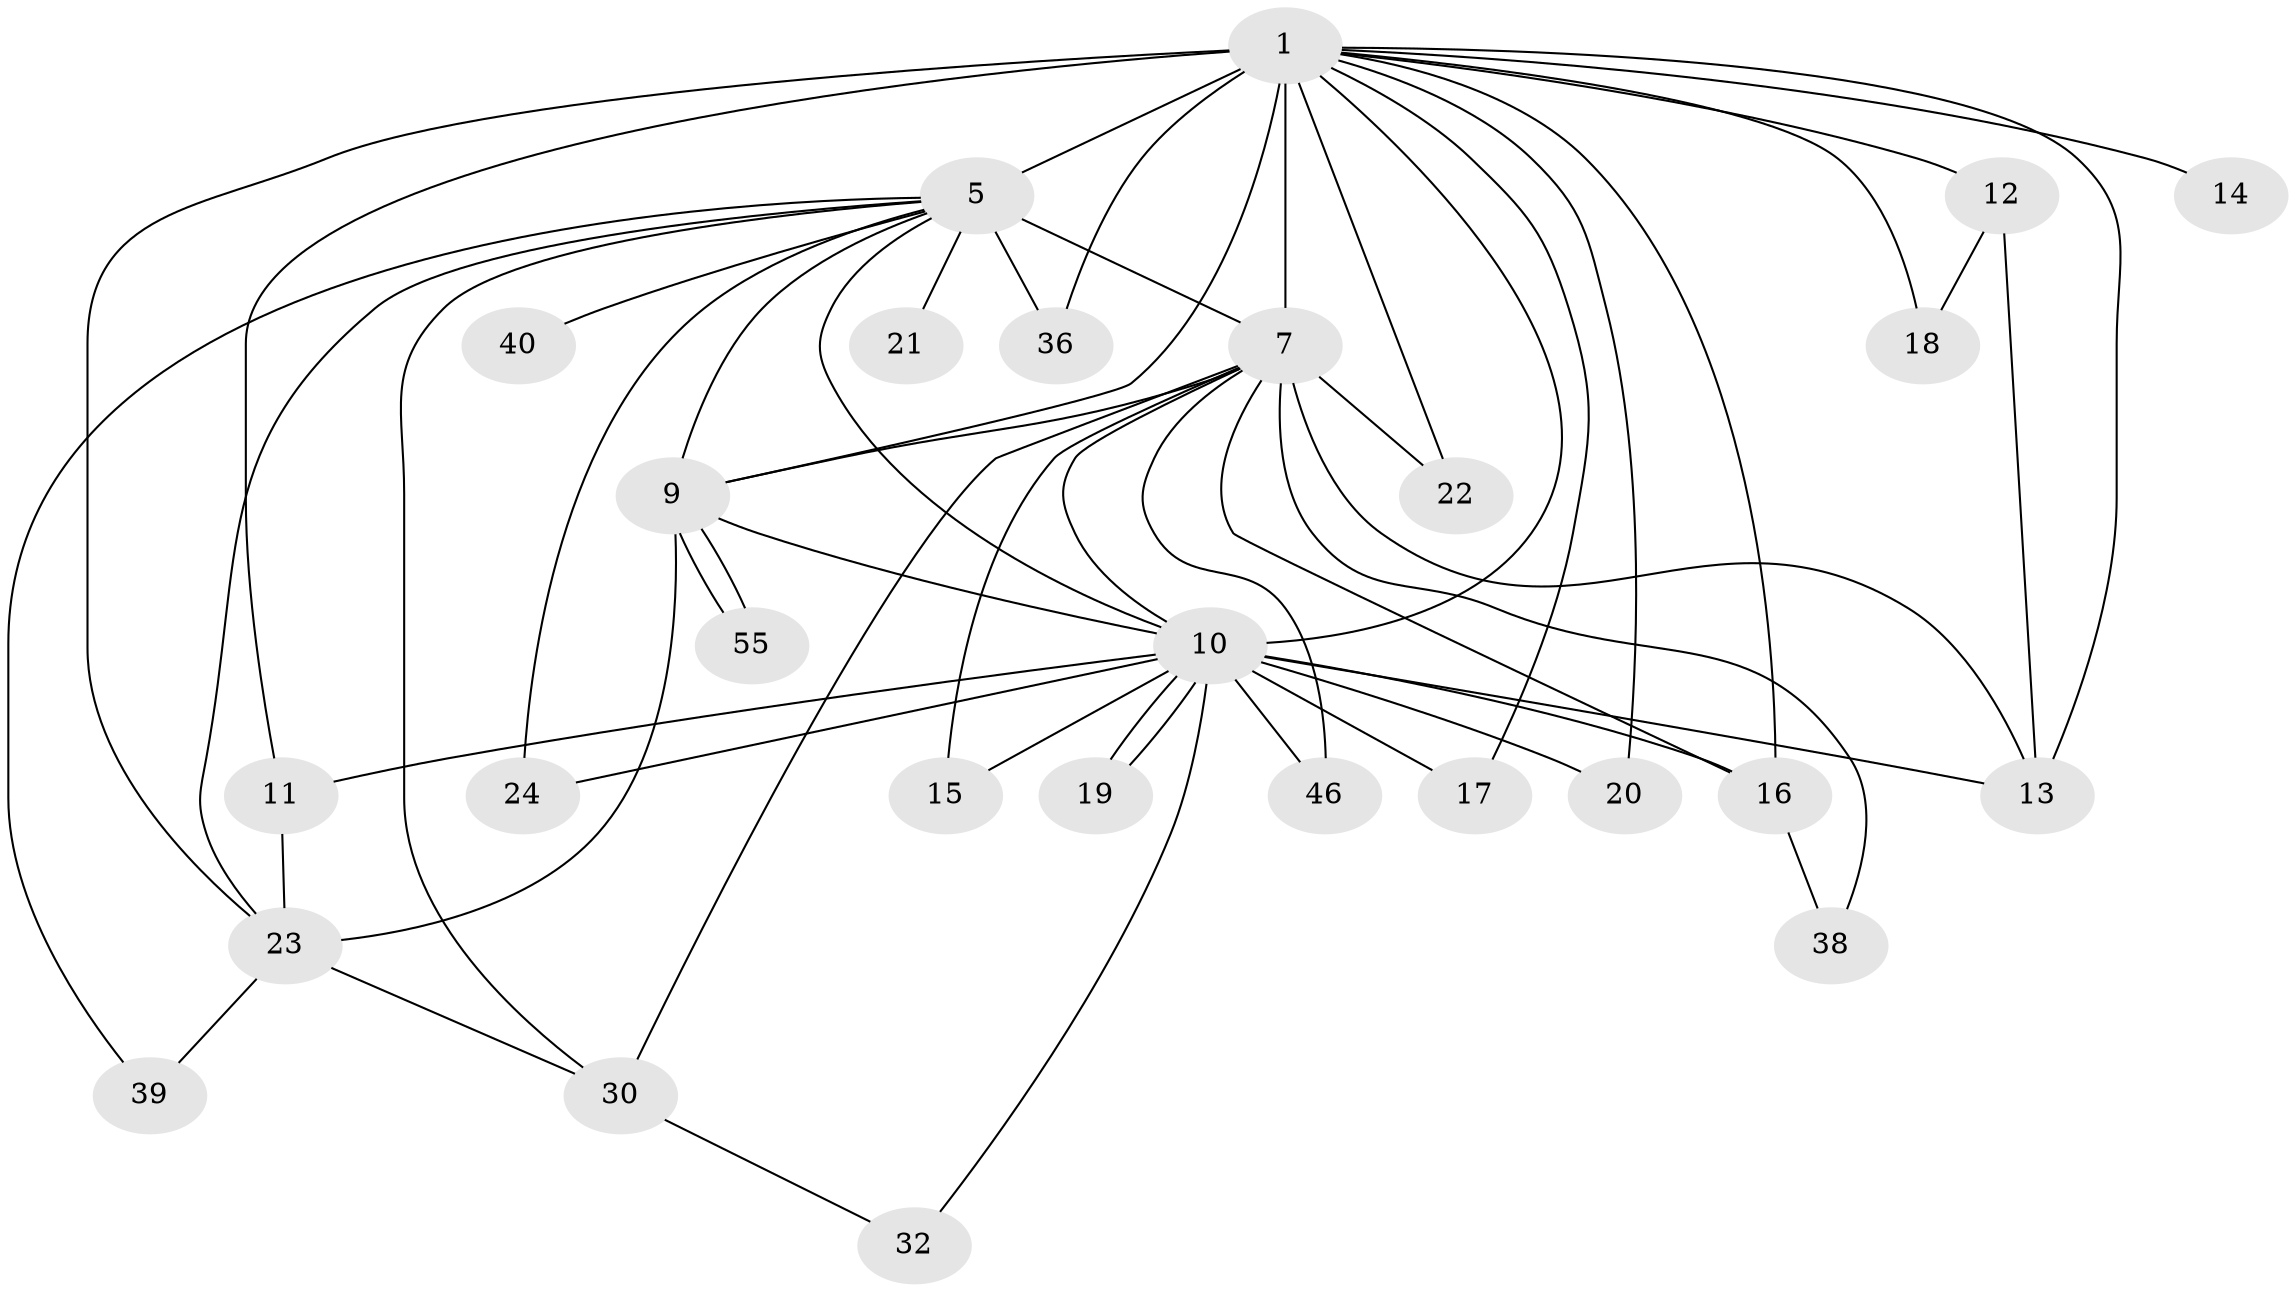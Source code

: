 // original degree distribution, {17: 0.01818181818181818, 12: 0.05454545454545454, 20: 0.01818181818181818, 10: 0.01818181818181818, 18: 0.01818181818181818, 19: 0.01818181818181818, 14: 0.01818181818181818, 22: 0.01818181818181818, 7: 0.01818181818181818, 4: 0.07272727272727272, 2: 0.5636363636363636, 3: 0.14545454545454545, 5: 0.01818181818181818}
// Generated by graph-tools (version 1.1) at 2025/14/03/09/25 04:14:08]
// undirected, 27 vertices, 56 edges
graph export_dot {
graph [start="1"]
  node [color=gray90,style=filled];
  1 [super="+3+28+2"];
  5 [super="+8"];
  7;
  9;
  10 [super="+25"];
  11 [super="+50+37"];
  12 [super="+41"];
  13 [super="+27"];
  14;
  15 [super="+34"];
  16 [super="+26"];
  17;
  18;
  19;
  20;
  21;
  22;
  23 [super="+29"];
  24;
  30 [super="+31"];
  32;
  36;
  38;
  39;
  40;
  46;
  55;
  1 -- 5 [weight=11];
  1 -- 7 [weight=6];
  1 -- 9 [weight=5];
  1 -- 10 [weight=8];
  1 -- 11 [weight=5];
  1 -- 12 [weight=2];
  1 -- 17;
  1 -- 20;
  1 -- 36;
  1 -- 14 [weight=2];
  1 -- 18;
  1 -- 22;
  1 -- 23;
  1 -- 16;
  1 -- 13 [weight=2];
  5 -- 7 [weight=2];
  5 -- 9 [weight=2];
  5 -- 10 [weight=2];
  5 -- 36;
  5 -- 39;
  5 -- 40;
  5 -- 21;
  5 -- 24;
  5 -- 30;
  5 -- 23;
  7 -- 9;
  7 -- 10;
  7 -- 13;
  7 -- 15 [weight=2];
  7 -- 16;
  7 -- 22;
  7 -- 38;
  7 -- 46;
  7 -- 30;
  9 -- 10;
  9 -- 23 [weight=3];
  9 -- 55;
  9 -- 55;
  10 -- 13;
  10 -- 15;
  10 -- 16;
  10 -- 17;
  10 -- 19;
  10 -- 19;
  10 -- 20;
  10 -- 32;
  10 -- 46;
  10 -- 11;
  10 -- 24;
  11 -- 23;
  12 -- 18;
  12 -- 13;
  16 -- 38;
  23 -- 39;
  23 -- 30;
  30 -- 32;
}
